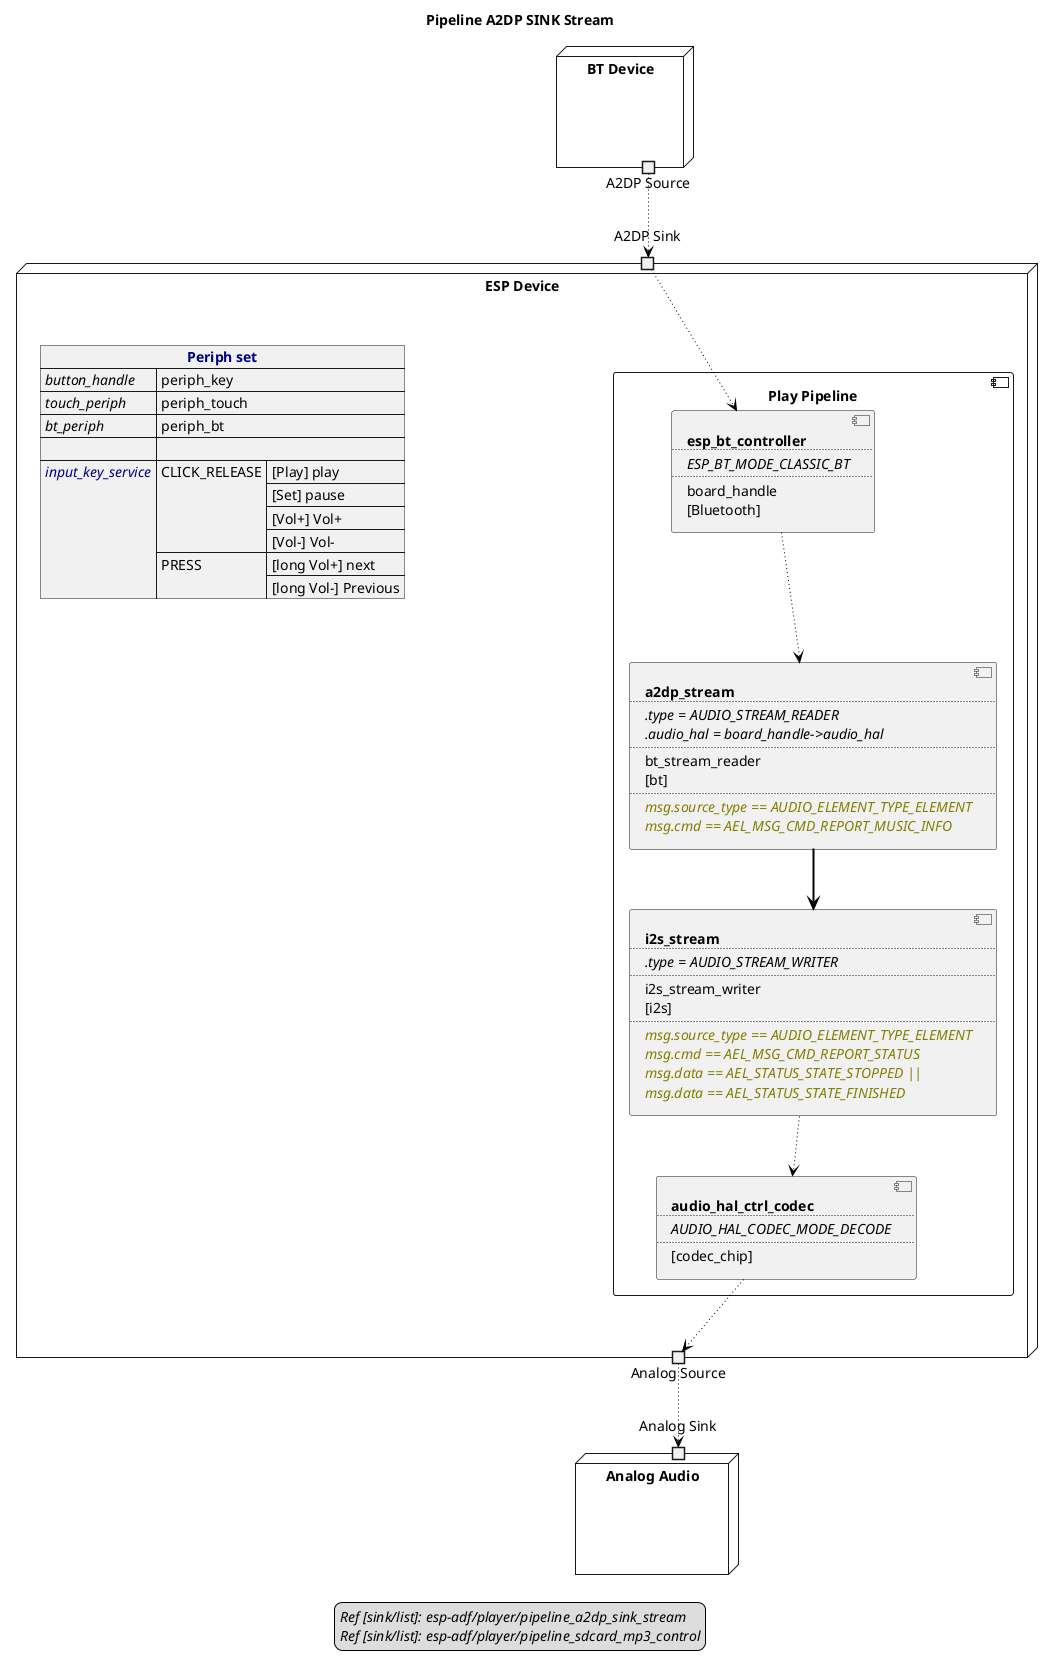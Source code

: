 ﻿@startuml pipeline_a2dp_sink_stream
title Pipeline A2DP SINK Stream
allowmixing

legend
//Ref [sink/list]: esp-adf/player/pipeline_a2dp_sink_stream//
//Ref [sink/list]: esp-adf/player/pipeline_sdcard_mp3_control//
end legend

node "BT Device" as BTDevice  {
    portout "A2DP Source" as BTDeviceA2DPSource
} 

node "ESP Device" as ESPDevice  {
    json "<b><color navy>Periph set" as periph_set {
        "<i>button_handle": "periph_key",
        "<i>touch_periph": "periph_touch",
        "<i>bt_periph": "periph_bt",
        "": "",
        "<i><color navy>input_key_service" : {
            "CLICK_RELEASE":["[Play] play", 
                             "[Set] pause",
                             "[Vol+] Vol+",
                             "[Vol-] Vol-"
            ],
            "PRESS":["[long Vol+] next",
                     "[long Vol-] Previous"
            ]
        }
    }

    portin "A2DP Sink" as BTA2DPSink

    component "Play Pipeline" as PlayPipeline {
        component BTController [
            <b>esp_bt_controller
            ....
            <i>ESP_BT_MODE_CLASSIC_BT
            ....
            board_handle
            [Bluetooth]
        ]

        component A2DPStream [
            <b>a2dp_stream
            ....
            <i>.type = AUDIO_STREAM_READER
            <i>.audio_hal = board_handle->audio_hal
            ....
            bt_stream_reader
            [bt]
            ....
            <i><color olive>msg.source_type == AUDIO_ELEMENT_TYPE_ELEMENT
            <i><color olive>msg.cmd == AEL_MSG_CMD_REPORT_MUSIC_INFO
        ]

        component I2SStream [
            <b>i2s_stream
            ....
            <i>.type = AUDIO_STREAM_WRITER
            ....
            i2s_stream_writer
            [i2s]
            ....
            <i><color olive>msg.source_type == AUDIO_ELEMENT_TYPE_ELEMENT
            <i><color olive>msg.cmd == AEL_MSG_CMD_REPORT_STATUS
            <i><color olive>msg.data == AEL_STATUS_STATE_STOPPED ||
            <i><color olive>msg.data == AEL_STATUS_STATE_FINISHED
        ]

        component HALCodec [
            <b>audio_hal_ctrl_codec
            ....
            <i>AUDIO_HAL_CODEC_MODE_DECODE
            ....
            [codec_chip]
        ]
    }

    portout "Analog Source" as AnalogSource
} 

node "Analog Audio" as AnalogAudio  {
    portin "Analog Sink" as AnalogSink
}

BTDeviceA2DPSource --> BTA2DPSink   #line:black;line.dotted;text:black

BTA2DPSink  --> BTController    #line:black;line.dotted;text:black
BTController--> A2DPStream      #line:black;line.dotted;text:black
A2DPStream  --> I2SStream       #line:black;line.bold;text:black
I2SStream   --> HALCodec        #line:black;line.dotted;text:black
HALCodec    --> AnalogSource    #line:black;line.dotted;text:black

AnalogSource --> AnalogSink     #line:black;line.dotted;text:black

@enduml